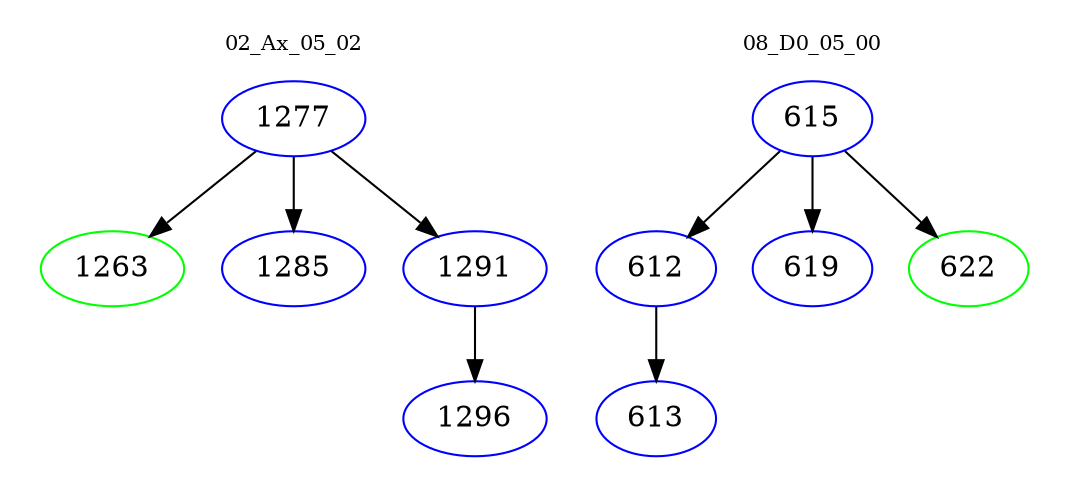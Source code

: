 digraph{
subgraph cluster_0 {
color = white
label = "02_Ax_05_02";
fontsize=10;
T0_1277 [label="1277", color="blue"]
T0_1277 -> T0_1263 [color="black"]
T0_1263 [label="1263", color="green"]
T0_1277 -> T0_1285 [color="black"]
T0_1285 [label="1285", color="blue"]
T0_1277 -> T0_1291 [color="black"]
T0_1291 [label="1291", color="blue"]
T0_1291 -> T0_1296 [color="black"]
T0_1296 [label="1296", color="blue"]
}
subgraph cluster_1 {
color = white
label = "08_D0_05_00";
fontsize=10;
T1_615 [label="615", color="blue"]
T1_615 -> T1_612 [color="black"]
T1_612 [label="612", color="blue"]
T1_612 -> T1_613 [color="black"]
T1_613 [label="613", color="blue"]
T1_615 -> T1_619 [color="black"]
T1_619 [label="619", color="blue"]
T1_615 -> T1_622 [color="black"]
T1_622 [label="622", color="green"]
}
}
